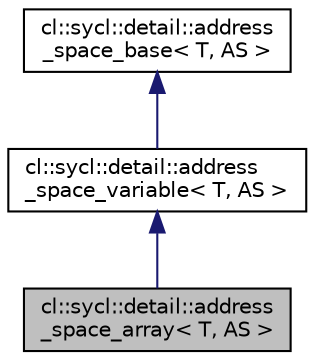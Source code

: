 digraph "cl::sycl::detail::address_space_array&lt; T, AS &gt;"
{
 // INTERACTIVE_SVG=YES
  bgcolor="transparent";
  edge [fontname="Helvetica",fontsize="10",labelfontname="Helvetica",labelfontsize="10"];
  node [fontname="Helvetica",fontsize="10",shape=record];
  Node1 [label="cl::sycl::detail::address\l_space_array\< T, AS \>",height=0.2,width=0.4,color="black", fillcolor="grey75", style="filled", fontcolor="black"];
  Node2 -> Node1 [dir="back",color="midnightblue",fontsize="10",style="solid",fontname="Helvetica"];
  Node2 [label="cl::sycl::detail::address\l_space_variable\< T, AS \>",height=0.2,width=0.4,color="black",URL="$group__address__spaces.html#structcl_1_1sycl_1_1detail_1_1address__space__variable",tooltip="Implementation of a variable with an OpenCL address space. "];
  Node3 -> Node2 [dir="back",color="midnightblue",fontsize="10",style="solid",fontname="Helvetica"];
  Node3 [label="cl::sycl::detail::address\l_space_base\< T, AS \>",height=0.2,width=0.4,color="black",URL="$group__address__spaces.html#structcl_1_1sycl_1_1detail_1_1address__space__base",tooltip="Implementation of the base infrastructure to wrap something in an OpenCL address space. "];
}
